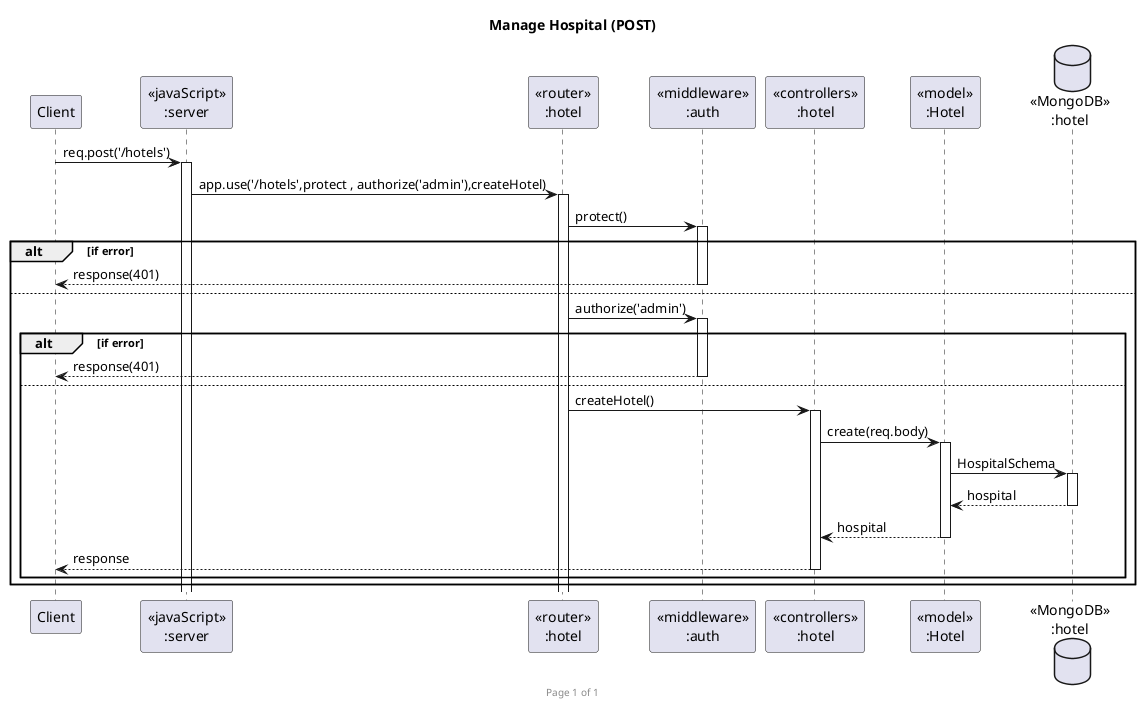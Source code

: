 @startuml Manage Hospital (POST)

footer Page %page% of %lastpage%
title "Manage Hospital (POST)"

participant "Client" as client
participant "<<javaScript>>\n:server" as server
participant "<<router>>\n:hotel" as HotelRouter
participant "<<middleware>>\n:auth" as Middleware
participant "<<controllers>>\n:hotel" as HotelController
participant "<<model>>\n:Hotel" as HotelModel
database "<<MongoDB>>\n:hotel" as HotelDatabase

client->server ++:req.post('/hotels')
server->HotelRouter ++:app.use('/hotels',protect , authorize('admin'),createHotel)
HotelRouter->Middleware ++: protect()
alt if error
Middleware-->client --:response(401)
else
HotelRouter->Middleware ++: authorize('admin')
alt if error
Middleware-->client --:response(401)
else
HotelRouter -> HotelController ++:createHotel()
HotelController->HotelModel ++:create(req.body)
HotelModel ->HotelDatabase ++: HospitalSchema
HotelDatabase --> HotelModel --: hospital
HotelController <-- HotelModel --:hospital
HotelController-->client --:response
end
end
@enduml

